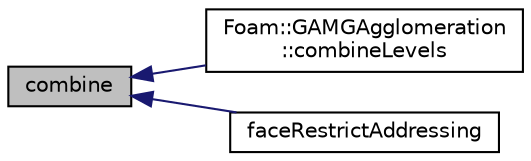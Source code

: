 digraph "combine"
{
  bgcolor="transparent";
  edge [fontname="Helvetica",fontsize="10",labelfontname="Helvetica",labelfontsize="10"];
  node [fontname="Helvetica",fontsize="10",shape=record];
  rankdir="LR";
  Node1 [label="combine",height=0.2,width=0.4,color="black", fillcolor="grey75", style="filled", fontcolor="black"];
  Node1 -> Node2 [dir="back",color="midnightblue",fontsize="10",style="solid",fontname="Helvetica"];
  Node2 [label="Foam::GAMGAgglomeration\l::combineLevels",height=0.2,width=0.4,color="black",URL="$a00913.html#abaee0f1c3a95a986561b1ea1bfbdd61e",tooltip="Combine a level with the previous one. "];
  Node1 -> Node3 [dir="back",color="midnightblue",fontsize="10",style="solid",fontname="Helvetica"];
  Node3 [label="faceRestrictAddressing",height=0.2,width=0.4,color="black",URL="$a00914.html#abff59faa28e130ae0bee48a7dbbe45e7",tooltip="Return non-const access to face restrict addressing. "];
}
